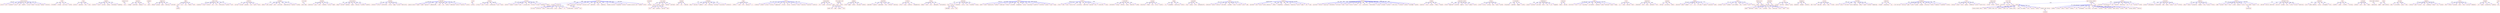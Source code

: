 strict digraph  {
	"divine person"	 [color=red,
		fontname=courier,
		shape=box];
	source	 [color=red,
		fontname=courier,
		shape=box];
	"divine person" -> source	 [color=blue,
		xlabel=0.05];
	did	 [color=red,
		fontname=courier,
		shape=box];
	"divine person" -> did	 [color=blue,
		xlabel=0.05];
	revealed	 [color=red,
		fontname=courier,
		shape=box];
	"divine person" -> revealed	 [color=blue,
		xlabel=0.07];
	since	 [color=red,
		fontname=courier,
		shape=box];
	"divine person" -> since	 [color=blue,
		xlabel=0.03];
	had	 [color=red,
		fontname=courier,
		shape=box];
	"divine person" -> had	 [color=blue,
		xlabel=0.05];
	benefit	 [color=red,
		fontname=courier,
		shape=box];
	"divine person" -> benefit	 [color=blue,
		xlabel=0.07];
	virtue	 [color=red,
		fontname=courier,
		shape=box];
	"divine person" -> virtue	 [color=blue,
		xlabel=0.07];
	human	 [color=red,
		fontname=courier,
		shape=box];
	"divine person" -> human	 [color=blue,
		xlabel=0.05];
	striving	 [color=red,
		fontname=courier,
		shape=box];
	"divine person" -> striving	 [color=blue,
		xlabel=0.06];
	beings	 [color=red,
		fontname=courier,
		shape=box];
	"divine person" -> beings	 [color=blue,
		xlabel=0.07];
	salvation	 [color=red,
		fontname=courier,
		shape=box];
	"divine person" -> salvation	 [color=blue,
		xlabel=0.22];
	"'\x93i'"	 [color=red,
		fontname=courier,
		shape=box];
	formidable	 [color=red,
		fontname=courier,
		shape=box];
	"'\x93i'" -> formidable	 [color=blue,
		xlabel=0.04];
	foresee	 [color=red,
		fontname=courier,
		shape=box];
	"'\x93i'" -> foresee	 [color=blue,
		xlabel=0.05];
	occurrence	 [color=red,
		fontname=courier,
		shape=box];
	"'\x93i'" -> occurrence	 [color=blue,
		xlabel=0.23];
	called	 [color=red,
		fontname=courier,
		shape=box];
	"'\x93i'" -> called	 [color=blue,
		xlabel=0.01];
	lose	 [color=red,
		fontname=courier,
		shape=box];
	moreover	 [color=red,
		fontname=courier,
		shape=box];
	lose -> moreover	 [color=blue,
		xlabel=0.03];
	important	 [color=red,
		fontname=courier,
		shape=box];
	lose -> important	 [color=blue,
		xlabel=0.02];
	fact	 [color=red,
		fontname=courier,
		shape=box];
	lose -> fact	 [color=blue,
		xlabel=0.17];
	must	 [color=red,
		fontname=courier,
		shape=box];
	lose -> must	 [color=blue,
		xlabel=0.03];
	signals	 [color=red,
		fontname=courier,
		shape=box];
	disaster	 [color=red,
		fontname=courier,
		shape=box];
	signals -> disaster	 [color=blue,
		xlabel=0.02];
	would	 [color=red,
		fontname=courier,
		shape=box];
	signals -> would	 [color=blue,
		xlabel=0.13];
	overcast	 [color=red,
		fontname=courier,
		shape=box];
	signals -> overcast	 [color=blue,
		xlabel=0.02];
	gloomy	 [color=red,
		fontname=courier,
		shape=box];
	signals -> gloomy	 [color=blue,
		xlabel=0.01];
	portending	 [color=red,
		fontname=courier,
		shape=box];
	signals -> portending	 [color=blue,
		xlabel=0.02];
	impending	 [color=red,
		fontname=courier,
		shape=box];
	signals -> impending	 [color=blue,
		xlabel=0.02];
	"ignorant man"	 [color=red,
		fontname=courier,
		shape=box];
	sorry	 [color=red,
		fontname=courier,
		shape=box];
	"ignorant man" -> sorry	 [color=blue,
		xlabel=0.25];
	ignorant	 [color=red,
		fontname=courier,
		shape=box];
	lineage	 [color=red,
		fontname=courier,
		shape=box];
	ignorant -> lineage	 [color=blue,
		xlabel=0.03];
	understand	 [color=red,
		fontname=courier,
		shape=box];
	ignorant -> understand	 [color=blue,
		xlabel=0.03];
	blaming	 [color=red,
		fontname=courier,
		shape=box];
	ignorant -> blaming	 [color=blue,
		xlabel=0.04];
	low	 [color=red,
		fontname=courier,
		shape=box];
	ignorant -> low	 [color=blue,
		xlabel=0.03];
	vanamala	 [color=red,
		fontname=courier,
		shape=box];
	wears	 [color=red,
		fontname=courier,
		shape=box];
	vanamala -> wears	 [color=blue,
		xlabel=0.2];
	departure	 [color=red,
		fontname=courier,
		shape=box];
	deluge	 [color=red,
		fontname=courier,
		shape=box];
	departure -> deluge	 [color=blue,
		xlabel=0.26];
	upsurge	 [color=red,
		fontname=courier,
		shape=box];
	departure -> upsurge	 [color=blue,
		xlabel=0.08];
	ocean	 [color=red,
		fontname=courier,
		shape=box];
	departure -> ocean	 [color=blue,
		xlabel=0.08];
	resulting	 [color=red,
		fontname=courier,
		shape=box];
	departure -> resulting	 [color=blue,
		xlabel=0.05];
	cautioned	 [color=red,
		fontname=courier,
		shape=box];
	departure -> cautioned	 [color=blue,
		xlabel=0.07];
	baby	 [color=red,
		fontname=courier,
		shape=box];
	look	 [color=red,
		fontname=courier,
		shape=box];
	baby -> look	 [color=blue,
		xlabel=0.28];
	shy	 [color=red,
		fontname=courier,
		shape=box];
	baby -> shy	 [color=blue,
		xlabel=0.01];
	ask	 [color=red,
		fontname=courier,
		shape=box];
	baby -> ask	 [color=blue,
		xlabel=0.01];
	female	 [color=red,
		fontname=courier,
		shape=box];
	baby -> female	 [color=blue,
		xlabel=0.01];
	male	 [color=red,
		fontname=courier,
		shape=box];
	baby -> male	 [color=blue,
		xlabel=0.18];
	whether	 [color=red,
		fontname=courier,
		shape=box];
	look -> whether	 [color=blue,
		xlabel=0.02];
	"whole race"	 [color=red,
		fontname=courier,
		shape=box];
	exception	 [color=red,
		fontname=courier,
		shape=box];
	"whole race" -> exception	 [color=blue,
		xlabel=0.05];
	trace	 [color=red,
		fontname=courier,
		shape=box];
	"whole race" -> trace	 [color=blue,
		xlabel=0.04];
	without	 [color=red,
		fontname=courier,
		shape=box];
	"whole race" -> without	 [color=blue,
		xlabel=0.03];
	one	 [color=red,
		fontname=courier,
		shape=box];
	"whole race" -> one	 [color=blue,
		xlabel=0.02];
	till	 [color=red,
		fontname=courier,
		shape=box];
	"whole race" -> till	 [color=blue,
		xlabel=0.22];
	ferociously	 [color=red,
		fontname=courier,
		shape=box];
	"whole race" -> ferociously	 [color=blue,
		xlabel=0.04];
	another	 [color=red,
		fontname=courier,
		shape=box];
	"whole race" -> another	 [color=blue,
		xlabel=0.02];
	went	 [color=red,
		fontname=courier,
		shape=box];
	"whole race" -> went	 [color=blue,
		xlabel=0.04];
	comforts	 [color=red,
		fontname=courier,
		shape=box];
	serving	 [color=red,
		fontname=courier,
		shape=box];
	comforts -> serving	 [color=blue,
		xlabel=0.21];
	provide	 [color=red,
		fontname=courier,
		shape=box];
	comforts -> provide	 [color=blue,
		xlabel=0.19];
	possible	 [color=red,
		fontname=courier,
		shape=box];
	comforts -> possible	 [color=blue,
		xlabel=0.15];
	sins	 [color=red,
		fontname=courier,
		shape=box];
	comforts -> sins	 [color=blue,
		xlabel=0.23];
	gifts	 [color=red,
		fontname=courier,
		shape=box];
	comforts -> gifts	 [color=blue,
		xlabel=0.23];
	every	 [color=red,
		fontname=courier,
		shape=box];
	comforts -> every	 [color=blue,
		xlabel=0.17];
	vasudeva	 [color=red,
		fontname=courier,
		shape=box];
	devaki	 [color=red,
		fontname=courier,
		shape=box];
	vasudeva -> devaki	 [color=blue,
		xlabel=0.07];
	"safe custody"	 [color=red,
		fontname=courier,
		shape=box];
	vasudeva -> "safe custody"	 [color=blue,
		xlabel=0.06];
	safe	 [color=red,
		fontname=courier,
		shape=box];
	vasudeva -> safe	 [color=blue,
		xlabel=0.06];
	instructed	 [color=red,
		fontname=courier,
		shape=box];
	vasudeva -> instructed	 [color=blue,
		xlabel=0.05];
	responsibility	 [color=red,
		fontname=courier,
		shape=box];
	vasudeva -> responsibility	 [color=blue,
		xlabel=0.26];
	parents	 [color=red,
		fontname=courier,
		shape=box];
	vasudeva -> parents	 [color=blue,
		xlabel=0.05];
	custody	 [color=red,
		fontname=courier,
		shape=box];
	vasudeva -> custody	 [color=blue,
		xlabel=0.05];
	"iron mace"	 [color=red,
		fontname=courier,
		shape=box];
	"grass stems"	 [color=red,
		fontname=courier,
		shape=box];
	"iron mace" -> "grass stems"	 [color=blue,
		xlabel=0.11];
	hearted	 [color=red,
		fontname=courier,
		shape=box];
	impression	 [color=red,
		fontname=courier,
		shape=box];
	hearted -> impression	 [color=blue,
		xlabel=0.04];
	give	 [color=red,
		fontname=courier,
		shape=box];
	hearted -> give	 [color=blue,
		xlabel=0.02];
	hard	 [color=red,
		fontname=courier,
		shape=box];
	hearted -> hard	 [color=blue,
		xlabel=0.04];
	treatment	 [color=red,
		fontname=courier,
		shape=box];
	hearted -> treatment	 [color=blue,
		xlabel=0.03];
	action	 [color=red,
		fontname=courier,
		shape=box];
	hearted -> action	 [color=blue,
		xlabel=0.21];
	might	 [color=red,
		fontname=courier,
		shape=box];
	hearted -> might	 [color=blue,
		xlabel=0.02];
	intoxication	 [color=red,
		fontname=courier,
		shape=box];
	among	 [color=red,
		fontname=courier,
		shape=box];
	intoxication -> among	 [color=blue,
		xlabel=0.02];
	started	 [color=red,
		fontname=courier,
		shape=box];
	intoxication -> started	 [color=blue,
		xlabel=0.02];
	fighting	 [color=red,
		fontname=courier,
		shape=box];
	intoxication -> fighting	 [color=blue,
		xlabel=0.03];
	reason	 [color=red,
		fontname=courier,
		shape=box];
	intoxication -> reason	 [color=blue,
		xlabel=0.03];
	fiercely	 [color=red,
		fontname=courier,
		shape=box];
	intoxication -> fiercely	 [color=blue,
		xlabel=0.18];
	unstable	 [color=red,
		fontname=courier,
		shape=box];
	intoxication -> unstable	 [color=blue,
		xlabel=0.03];
	mentally	 [color=red,
		fontname=courier,
		shape=box];
	intoxication -> mentally	 [color=blue,
		xlabel=0.03];
	dvaraka	 [color=red,
		fontname=courier,
		shape=box];
	distance	 [color=red,
		fontname=courier,
		shape=box];
	dvaraka -> distance	 [color=blue,
		xlabel=0.05];
	little	 [color=red,
		fontname=courier,
		shape=box];
	dvaraka -> little	 [color=blue,
		xlabel=0.03];
	intellectual	 [color=red,
		fontname=courier,
		shape=box];
	dvaraka -> intellectual	 [color=blue,
		xlabel=0.07];
	shrine	 [color=red,
		fontname=courier,
		shape=box];
	dvaraka -> shrine	 [color=blue,
		xlabel=0.05];
	sages	 [color=red,
		fontname=courier,
		shape=box];
	dvaraka -> sages	 [color=blue,
		xlabel=0.06];
	sacred	 [color=red,
		fontname=courier,
		shape=box];
	dvaraka -> sacred	 [color=blue,
		xlabel=0.25];
	destruction	 [color=red,
		fontname=courier,
		shape=box];
	dvaraka -> destruction	 [color=blue,
		xlabel=0.05];
	"'woman\x92s'"	 [color=red,
		fontname=courier,
		shape=box];
	"genuine concern"	 [color=red,
		fontname=courier,
		shape=box];
	"'woman\x92s'" -> "genuine concern"	 [color=blue,
		xlabel=0.13];
	great	 [color=red,
		fontname=courier,
		shape=box];
	"'woman\x92s'" -> great	 [color=blue,
		xlabel=0.03];
	samba	 [color=red,
		fontname=courier,
		shape=box];
	"'woman\x92s'" -> samba	 [color=blue,
		xlabel=0.05];
	genuine	 [color=red,
		fontname=courier,
		shape=box];
	"'woman\x92s'" -> genuine	 [color=blue,
		xlabel=0.05];
	"'jambavati\x92s'"	 [color=red,
		fontname=courier,
		shape=box];
	"'woman\x92s'" -> "'jambavati\x92s'"	 [color=blue,
		xlabel=0.05];
	took	 [color=red,
		fontname=courier,
		shape=box];
	"'woman\x92s'" -> took	 [color=blue,
		xlabel=0.05];
	son	 [color=red,
		fontname=courier,
		shape=box];
	"'woman\x92s'" -> son	 [color=blue,
		xlabel=0.03];
	matter	 [color=red,
		fontname=courier,
		shape=box];
	"'woman\x92s'" -> matter	 [color=blue,
		xlabel=0.05];
	addressed	 [color=red,
		fontname=courier,
		shape=box];
	"'woman\x92s'" -> addressed	 [color=blue,
		xlabel=0.23];
	attire	 [color=red,
		fontname=courier,
		shape=box];
	"'woman\x92s'" -> attire	 [color=blue,
		xlabel=0.05];
	humility	 [color=red,
		fontname=courier,
		shape=box];
	"'woman\x92s'" -> humility	 [color=blue,
		xlabel=0.04];
	concern	 [color=red,
		fontname=courier,
		shape=box];
	"'woman\x92s'" -> concern	 [color=blue,
		xlabel=0.05];
	curse	 [color=red,
		fontname=courier,
		shape=box];
	nullify	 [color=red,
		fontname=courier,
		shape=box];
	curse -> nullify	 [color=blue,
		xlabel=0.24];
	hunters	 [color=red,
		fontname=courier,
		shape=box];
	virtuous	 [color=red,
		fontname=courier,
		shape=box];
	hunters -> virtuous	 [color=blue,
		xlabel=0.04];
	acts	 [color=red,
		fontname=courier,
		shape=box];
	hunters -> acts	 [color=blue,
		xlabel=0.21];
	future	 [color=red,
		fontname=courier,
		shape=box];
	hunters -> future	 [color=blue,
		xlabel=0.04];
	professional	 [color=red,
		fontname=courier,
		shape=box];
	hunters -> professional	 [color=blue,
		xlabel=0.06];
	save	 [color=red,
		fontname=courier,
		shape=box];
	hunters -> save	 [color=blue,
		xlabel=0.04];
	pious	 [color=red,
		fontname=courier,
		shape=box];
	hunters -> pious	 [color=blue,
		xlabel=0.05];
	princes	 [color=red,
		fontname=courier,
		shape=box];
	satisfy	 [color=red,
		fontname=courier,
		shape=box];
	princes -> satisfy	 [color=blue,
		xlabel=0.23];
	request	 [color=red,
		fontname=courier,
		shape=box];
	princes -> request	 [color=blue,
		xlabel=0.04];
	acumen	 [color=red,
		fontname=courier,
		shape=box];
	princes -> acumen	 [color=blue,
		xlabel=0.04];
	test	 [color=red,
		fontname=courier,
		shape=box];
	princes -> test	 [color=blue,
		xlabel=0.03];
	"'curiosity'\x94'"	 [color=red,
		fontname=courier,
		shape=box];
	princes -> "'curiosity'\x94'"	 [color=blue,
		xlabel=0.05];
	furious	 [color=red,
		fontname=courier,
		shape=box];
	princes -> furious	 [color=blue,
		xlabel=0.05];
	trying	 [color=red,
		fontname=courier,
		shape=box];
	princes -> trying	 [color=blue,
		xlabel=0.03];
	impudence	 [color=red,
		fontname=courier,
		shape=box];
	princes -> impudence	 [color=blue,
		xlabel=0.04];
	behalf	 [color=red,
		fontname=courier,
		shape=box];
	princes -> behalf	 [color=blue,
		xlabel=0.04];
	krishna	 [color=red,
		fontname=courier,
		shape=box];
	unified	 [color=red,
		fontname=courier,
		shape=box];
	krishna -> unified	 [color=blue,
		xlabel=0.08];
	insolent	 [color=red,
		fontname=courier,
		shape=box];
	krishna -> insolent	 [color=blue,
		xlabel=0.01];
	sigh	 [color=red,
		fontname=courier,
		shape=box];
	krishna -> sigh	 [color=blue,
		xlabel=0.26];
	universal	 [color=red,
		fontname=courier,
		shape=box];
	krishna -> universal	 [color=blue,
		xlabel=0.06];
	satisfied	 [color=red,
		fontname=courier,
		shape=box];
	krishna -> satisfied	 [color=blue,
		xlabel=0.07];
	"universal soul"	 [color=red,
		fontname=courier,
		shape=box];
	krishna -> "universal soul"	 [color=blue,
		xlabel=0.01];
	meditation	 [color=red,
		fontname=courier,
		shape=box];
	krishna -> meditation	 [color=blue,
		xlabel=0.02];
	brink	 [color=red,
		fontname=courier,
		shape=box];
	krishna -> brink	 [color=blue,
		xlabel=0.06];
	completion	 [color=red,
		fontname=courier,
		shape=box];
	krishna -> completion	 [color=blue,
		xlabel=0.07];
	"supreme universal"	 [color=red,
		fontname=courier,
		shape=box];
	krishna -> "supreme universal"	 [color=blue,
		xlabel=0.01];
	targetted	 [color=red,
		fontname=courier,
		shape=box];
	krishna -> targetted	 [color=blue,
		xlabel=0.07];
	mission	 [color=red,
		fontname=courier,
		shape=box];
	krishna -> mission	 [color=blue,
		xlabel=0.07];
	"supreme universal soul"	 [color=red,
		fontname=courier,
		shape=box];
	krishna -> "supreme universal soul"	 [color=blue,
		xlabel=0.08];
	seated	 [color=red,
		fontname=courier,
		shape=box];
	krishna -> seated	 [color=blue,
		xlabel=0.06];
	relief	 [color=red,
		fontname=courier,
		shape=box];
	krishna -> relief	 [color=blue,
		xlabel=0.06];
	thriving	 [color=red,
		fontname=courier,
		shape=box];
	insolent -> thriving	 [color=blue,
		xlabel=0.21];
	protective	 [color=red,
		fontname=courier,
		shape=box];
	insolent -> protective	 [color=blue,
		xlabel=0.19];
	power	 [color=red,
		fontname=courier,
		shape=box];
	insolent -> power	 [color=blue,
		xlabel=0.14];
	indestructible	 [color=red,
		fontname=courier,
		shape=box];
	insolent -> indestructible	 [color=blue,
		xlabel=0.17];
	grace	 [color=red,
		fontname=courier,
		shape=box];
	insolent -> grace	 [color=blue,
		xlabel=0.24];
	chapter	 [color=red,
		fontname=courier,
		shape=box];
	insolent -> chapter	 [color=blue,
		xlabel=0.21];
	52	 [color=red,
		fontname=courier,
		shape=box];
	insolent -> 52	 [color=blue,
		xlabel=0.14];
	accomplished	 [color=red,
		fontname=courier,
		shape=box];
	insolent -> accomplished	 [color=blue,
		xlabel=0.22];
	supreme	 [color=red,
		fontname=courier,
		shape=box];
	sigh -> supreme	 [color=blue,
		xlabel=0.17];
	soul	 [color=red,
		fontname=courier,
		shape=box];
	sigh -> soul	 [color=blue,
		xlabel=0.26];
	protected	 [color=red,
		fontname=courier,
		shape=box];
	raising	 [color=red,
		fontname=courier,
		shape=box];
	protected -> raising	 [color=blue,
		xlabel=0.17];
	"iron piece"	 [color=red,
		fontname=courier,
		shape=box];
	fish	 [color=red,
		fontname=courier,
		shape=box];
	"iron piece" -> fish	 [color=blue,
		xlabel=0.03];
	finally	 [color=red,
		fontname=courier,
		shape=box];
	"iron piece" -> finally	 [color=blue,
		xlabel=0.02];
	hands	 [color=red,
		fontname=courier,
		shape=box];
	"iron piece" -> hands	 [color=blue,
		xlabel=0.03];
	reached	 [color=red,
		fontname=courier,
		shape=box];
	"iron piece" -> reached	 [color=blue,
		xlabel=0.03];
	swallowed	 [color=red,
		fontname=courier,
		shape=box];
	"iron piece" -> swallowed	 [color=blue,
		xlabel=0.16];
	life	 [color=red,
		fontname=courier,
		shape=box];
	finally -> life	 [color=blue,
		xlabel=0.06];
	lead	 [color=red,
		fontname=courier,
		shape=box];
	finally -> lead	 [color=blue,
		xlabel=0.03];
	guidance	 [color=red,
		fontname=courier,
		shape=box];
	finally -> guidance	 [color=blue,
		xlabel=0.15];
	parting	 [color=red,
		fontname=courier,
		shape=box];
	finally -> parting	 [color=blue,
		xlabel=0.03];
	gave	 [color=red,
		fontname=courier,
		shape=box];
	finally -> gave	 [color=blue,
		xlabel=0.02];
	reduced	 [color=red,
		fontname=courier,
		shape=box];
	small	 [color=red,
		fontname=courier,
		shape=box];
	reduced -> small	 [color=blue,
		xlabel=0.03];
	bit	 [color=red,
		fontname=courier,
		shape=box];
	reduced -> bit	 [color=blue,
		xlabel=0.03];
	remained	 [color=red,
		fontname=courier,
		shape=box];
	reduced -> remained	 [color=blue,
		xlabel=0.18];
	indulged	 [color=red,
		fontname=courier,
		shape=box];
	heavy	 [color=red,
		fontname=courier,
		shape=box];
	indulged -> heavy	 [color=blue,
		xlabel=0.02];
	sobriety	 [color=red,
		fontname=courier,
		shape=box];
	indulged -> sobriety	 [color=blue,
		xlabel=0.03];
	suddenly	 [color=red,
		fontname=courier,
		shape=box];
	indulged -> suddenly	 [color=blue,
		xlabel=0.03];
	were	 [color=red,
		fontname=courier,
		shape=box];
	indulged -> were	 [color=blue,
		xlabel=0.03];
	following	 [color=red,
		fontname=courier,
		shape=box];
	indulged -> following	 [color=blue,
		xlabel=0.16];
	drinking	 [color=red,
		fontname=courier,
		shape=box];
	indulged -> drinking	 [color=blue,
		xlabel=0.03];
	injunctions	 [color=red,
		fontname=courier,
		shape=box];
	indulged -> injunctions	 [color=blue,
		xlabel=0.03];
	ceremonial	 [color=red,
		fontname=courier,
		shape=box];
	indulged -> ceremonial	 [color=blue,
		xlabel=0.03];
	lady	 [color=red,
		fontname=courier,
		shape=box];
	"'\x93this'"	 [color=red,
		fontname=courier,
		shape=box];
	lady -> "'\x93this'"	 [color=blue,
		xlabel=0.17];
	term	 [color=red,
		fontname=courier,
		shape=box];
	lady -> term	 [color=blue,
		xlabel=0.04];
	full	 [color=red,
		fontname=courier,
		shape=box];
	lady -> full	 [color=blue,
		xlabel=0.02];
	nearing	 [color=red,
		fontname=courier,
		shape=box];
	lady -> nearing	 [color=blue,
		xlabel=0.05];
	us	 [color=red,
		fontname=courier,
		shape=box];
	lady -> us	 [color=blue,
		xlabel=0.03];
	plan	 [color=red,
		fontname=courier,
		shape=box];
	creating	 [color=red,
		fontname=courier,
		shape=box];
	plan -> creating	 [color=blue,
		xlabel=0.11];
	created	 [color=red,
		fontname=courier,
		shape=box];
	plan -> created	 [color=blue,
		xlabel=0.15];
	curtain	 [color=red,
		fontname=courier,
		shape=box];
	plan -> curtain	 [color=blue,
		xlabel=0.13];
	illusory	 [color=red,
		fontname=courier,
		shape=box];
	plan -> illusory	 [color=blue,
		xlabel=0.18];
	appearance	 [color=red,
		fontname=courier,
		shape=box];
	plan -> appearance	 [color=blue,
		xlabel=0.15];
	illusion	 [color=red,
		fontname=courier,
		shape=box];
	plan -> illusion	 [color=blue,
		xlabel=0.13];
	excuse	 [color=red,
		fontname=courier,
		shape=box];
	plan -> excuse	 [color=blue,
		xlabel=0.13];
	situation	 [color=red,
		fontname=courier,
		shape=box];
	plan -> situation	 [color=blue,
		xlabel=0.19];
	drawn	 [color=red,
		fontname=courier,
		shape=box];
	plan -> drawn	 [color=blue,
		xlabel=0.14];
	execution	 [color=red,
		fontname=courier,
		shape=box];
	plan -> execution	 [color=blue,
		xlabel=0.13];
	dissolve	 [color=red,
		fontname=courier,
		shape=box];
	plan -> dissolve	 [color=blue,
		xlabel=0.59];
	conducive	 [color=red,
		fontname=courier,
		shape=box];
	plan -> conducive	 [color=blue,
		xlabel=0.11];
	indraprastha	 [color=red,
		fontname=courier,
		shape=box];
	old	 [color=red,
		fontname=courier,
		shape=box];
	indraprastha -> old	 [color=blue,
		xlabel=0.04];
	moved	 [color=red,
		fontname=courier,
		shape=box];
	indraprastha -> moved	 [color=blue,
		xlabel=0.05];
	surviving	 [color=red,
		fontname=courier,
		shape=box];
	indraprastha -> surviving	 [color=blue,
		xlabel=0.05];
	women	 [color=red,
		fontname=courier,
		shape=box];
	indraprastha -> women	 [color=blue,
		xlabel=0.22];
	"fine powder sunk"	 [color=red,
		fontname=courier,
		shape=box];
	harm	 [color=red,
		fontname=courier,
		shape=box];
	"fine powder sunk" -> harm	 [color=blue,
		xlabel=0.29];
	could	 [color=red,
		fontname=courier,
		shape=box];
	"fine powder sunk" -> could	 [color=blue,
		xlabel=0.26];
	"powder sunk"	 [color=red,
		fontname=courier,
		shape=box];
	harm -> "powder sunk"	 [color=blue,
		xlabel=0.24];
	deep	 [color=red,
		fontname=courier,
		shape=box];
	harm -> deep	 [color=blue,
		xlabel=0.25];
	powder	 [color=red,
		fontname=courier,
		shape=box];
	harm -> powder	 [color=blue,
		xlabel=0.22];
	fine	 [color=red,
		fontname=courier,
		shape=box];
	harm -> fine	 [color=blue,
		xlabel=0.22];
	madness	 [color=red,
		fontname=courier,
		shape=box];
	tried	 [color=red,
		fontname=courier,
		shape=box];
	madness -> tried	 [color=blue,
		xlabel=0.15];
	began	 [color=red,
		fontname=courier,
		shape=box];
	madness -> began	 [color=blue,
		xlabel=0.02];
	attack	 [color=red,
		fontname=courier,
		shape=box];
	madness -> attack	 [color=blue,
		xlabel=0.02];
	dissuade	 [color=red,
		fontname=courier,
		shape=box];
	madness -> dissuade	 [color=blue,
		xlabel=0.02];
	enemies	 [color=red,
		fontname=courier,
		shape=box];
	madness -> enemies	 [color=blue,
		xlabel=0.02];
	heartfelt	 [color=red,
		fontname=courier,
		shape=box];
	separated	 [color=red,
		fontname=courier,
		shape=box];
	heartfelt -> separated	 [color=blue,
		xlabel=0.2];
	respects	 [color=red,
		fontname=courier,
		shape=box];
	heartfelt -> respects	 [color=blue,
		xlabel=0.25];
	approached	 [color=red,
		fontname=courier,
		shape=box];
	heartfelt -> approached	 [color=blue,
		xlabel=0.26];
	time	 [color=red,
		fontname=courier,
		shape=box];
	heartfelt -> time	 [color=blue,
		xlabel=0.13];
	offered	 [color=red,
		fontname=courier,
		shape=box];
	heartfelt -> offered	 [color=blue,
		xlabel=0.17];
	realising	 [color=red,
		fontname=courier,
		shape=box];
	heartfelt -> realising	 [color=blue,
		xlabel=0.36];
	vrishnis	 [color=red,
		fontname=courier,
		shape=box];
	inform	 [color=red,
		fontname=courier,
		shape=box];
	vrishnis -> inform	 [color=blue,
		xlabel=0.25];
	lying	 [color=red,
		fontname=courier,
		shape=box];
	vrishnis -> lying	 [color=blue,
		xlabel=0.18];
	condition	 [color=red,
		fontname=courier,
		shape=box];
	vrishnis -> condition	 [color=blue,
		xlabel=0.25];
	disappearance	 [color=red,
		fontname=courier,
		shape=box];
	vrishnis -> disappearance	 [color=blue,
		xlabel=0.3];
	flung	 [color=red,
		fontname=courier,
		shape=box];
	danger	 [color=red,
		fontname=courier,
		shape=box];
	flung -> danger	 [color=blue,
		xlabel=0.18];
	water	 [color=red,
		fontname=courier,
		shape=box];
	flung -> water	 [color=blue,
		xlabel=0.03];
	also	 [color=red,
		fontname=courier,
		shape=box];
	flung -> also	 [color=blue,
		xlabel=0.03];
	negligible	 [color=red,
		fontname=courier,
		shape=box];
	flung -> negligible	 [color=blue,
		xlabel=0.03];
	anticipating	 [color=red,
		fontname=courier,
		shape=box];
	flung -> anticipating	 [color=blue,
		xlabel=0.04];
	balarama	 [color=red,
		fontname=courier,
		shape=box];
	last	 [color=red,
		fontname=courier,
		shape=box];
	balarama -> last	 [color=blue,
		xlabel=0.03];
	rohini	 [color=red,
		fontname=courier,
		shape=box];
	balarama -> rohini	 [color=blue,
		xlabel=0.2];
	tremendous	 [color=red,
		fontname=courier,
		shape=box];
	balarama -> tremendous	 [color=blue,
		xlabel=0.01];
	sorrow	 [color=red,
		fontname=courier,
		shape=box];
	balarama -> sorrow	 [color=blue,
		xlabel=0.04];
	soon	 [color=red,
		fontname=courier,
		shape=box];
	balarama -> soon	 [color=blue,
		xlabel=0.04];
	breathed	 [color=red,
		fontname=courier,
		shape=box];
	balarama -> breathed	 [color=blue,
		xlabel=0.06];
	losing	 [color=red,
		fontname=courier,
		shape=box];
	balarama -> losing	 [color=blue,
		xlabel=0.04];
	submerged	 [color=red,
		fontname=courier,
		shape=box];
	rohini -> submerged	 [color=blue,
		xlabel=0.01];
	world	 [color=red,
		fontname=courier,
		shape=box];
	rohini -> world	 [color=blue,
		xlabel=0.01];
	left	 [color=red,
		fontname=courier,
		shape=box];
	rohini -> left	 [color=blue,
		xlabel=0.01];
	feats	 [color=red,
		fontname=courier,
		shape=box];
	poets	 [color=red,
		fontname=courier,
		shape=box];
	feats -> poets	 [color=blue,
		xlabel=0.03];
	stood	 [color=red,
		fontname=courier,
		shape=box];
	feats -> stood	 [color=blue,
		xlabel=0.17];
	majestically	 [color=red,
		fontname=courier,
		shape=box];
	feats -> majestically	 [color=blue,
		xlabel=0.03];
	palace	 [color=red,
		fontname=courier,
		shape=box];
	feats -> palace	 [color=blue,
		xlabel=0.03];
	renderings	 [color=red,
		fontname=courier,
		shape=box];
	feats -> renderings	 [color=blue,
		xlabel=0.03];
	floods	 [color=red,
		fontname=courier,
		shape=box];
	feats -> floods	 [color=blue,
		xlabel=0.03];
	unscathed	 [color=red,
		fontname=courier,
		shape=box];
	feats -> unscathed	 [color=blue,
		xlabel=0.04];
	disappeared	 [color=red,
		fontname=courier,
		shape=box];
	feats -> disappeared	 [color=blue,
		xlabel=0.04];
	verses	 [color=red,
		fontname=courier,
		shape=box];
	feats -> verses	 [color=blue,
		xlabel=0.03];
	everything	 [color=red,
		fontname=courier,
		shape=box];
	feats -> everything	 [color=blue,
		xlabel=0.03];
	wonderful	 [color=red,
		fontname=courier,
		shape=box];
	feats -> wonderful	 [color=blue,
		xlabel=0.03];
	childlike	 [color=red,
		fontname=courier,
		shape=box];
	feats -> childlike	 [color=blue,
		xlabel=0.04];
	pranks	 [color=red,
		fontname=courier,
		shape=box];
	feats -> pranks	 [color=blue,
		xlabel=0.03];
	sung	 [color=red,
		fontname=courier,
		shape=box];
	feats -> sung	 [color=blue,
		xlabel=0.03];
	songs	 [color=red,
		fontname=courier,
		shape=box];
	feats -> songs	 [color=blue,
		xlabel=0.03];
	hunter	 [color=red,
		fontname=courier,
		shape=box];
	closer	 [color=red,
		fontname=courier,
		shape=box];
	hunter -> closer	 [color=blue,
		xlabel=0.06];
	feet	 [color=red,
		fontname=courier,
		shape=box];
	hunter -> feet	 [color=blue,
		xlabel=0.07];
	knew	 [color=red,
		fontname=courier,
		shape=box];
	hunter -> knew	 [color=blue,
		xlabel=0.07];
	"divine form"	 [color=red,
		fontname=courier,
		shape=box];
	hunter -> "divine form"	 [color=blue,
		xlabel=0.09];
	incarnation	 [color=red,
		fontname=courier,
		shape=box];
	hunter -> incarnation	 [color=blue,
		xlabel=0.09];
	identified	 [color=red,
		fontname=courier,
		shape=box];
	hunter -> identified	 [color=blue,
		xlabel=0.07];
	pierced	 [color=red,
		fontname=courier,
		shape=box];
	hunter -> pierced	 [color=blue,
		xlabel=0.27];
	four	 [color=red,
		fontname=courier,
		shape=box];
	hunter -> four	 [color=blue,
		xlabel=0.05];
	"'hunter\x92s'"	 [color=red,
		fontname=courier,
		shape=box];
	hunter -> "'hunter\x92s'"	 [color=blue,
		xlabel=0.11];
	cause	 [color=red,
		fontname=courier,
		shape=box];
	hunter -> cause	 [color=blue,
		xlabel=0.06];
	"'vishnu\x92s'"	 [color=red,
		fontname=courier,
		shape=box];
	sentimental	 [color=red,
		fontname=courier,
		shape=box];
	"'vishnu\x92s'" -> sentimental	 [color=blue,
		xlabel=0.24];
	things	 [color=red,
		fontname=courier,
		shape=box];
	"'vishnu\x92s'" -> things	 [color=blue,
		xlabel=0.02];
	affinity	 [color=red,
		fontname=courier,
		shape=box];
	"'vishnu\x92s'" -> affinity	 [color=blue,
		xlabel=0.05];
	place	 [color=red,
		fontname=courier,
		shape=box];
	"'vishnu\x92s'" -> place	 [color=blue,
		xlabel=0.04];
	emotional	 [color=red,
		fontname=courier,
		shape=box];
	"'vishnu\x92s'" -> emotional	 [color=blue,
		xlabel=0.05];
	scheme	 [color=red,
		fontname=courier,
		shape=box];
	"'vishnu\x92s'" -> scheme	 [color=blue,
		xlabel=0.05];
	consign	 [color=red,
		fontname=courier,
		shape=box];
	discipline	 [color=red,
		fontname=courier,
		shape=box];
	consign -> discipline	 [color=blue,
		xlabel=0.04];
	flames	 [color=red,
		fontname=courier,
		shape=box];
	consign -> flames	 [color=blue,
		xlabel=0.04];
	fire	 [color=red,
		fontname=courier,
		shape=box];
	consign -> fire	 [color=blue,
		xlabel=0.03];
	"strict"	 [color=red,
		fontname=courier,
		shape=box];
	consign -> "strict"	 [color=blue,
		xlabel=0.04];
	ascetic	 [color=red,
		fontname=courier,
		shape=box];
	consign -> ascetic	 [color=blue,
		xlabel=0.2];
	shape	 [color=red,
		fontname=courier,
		shape=box];
	try	 [color=red,
		fontname=courier,
		shape=box];
	shape -> try	 [color=blue,
		xlabel=0.04];
	acceptable	 [color=red,
		fontname=courier,
		shape=box];
	shape -> acceptable	 [color=blue,
		xlabel=0.16];
	meritorious	 [color=red,
		fontname=courier,
		shape=box];
	shape -> meritorious	 [color=blue,
		xlabel=0.03];
	advice	 [color=red,
		fontname=courier,
		shape=box];
	shape -> advice	 [color=blue,
		xlabel=0.02];
	presented	 [color=red,
		fontname=courier,
		shape=box];
	king	 [color=red,
		fontname=courier,
		shape=box];
	presented -> king	 [color=blue,
		xlabel=0.01];
	coming	 [color=red,
		fontname=courier,
		shape=box];
	presented -> coming	 [color=blue,
		xlabel=0.13];
	truth	 [color=red,
		fontname=courier,
		shape=box];
	presented -> truth	 [color=blue,
		xlabel=0.02];
	apologetically	 [color=red,
		fontname=courier,
		shape=box];
	presented -> apologetically	 [color=blue,
		xlabel=0.02];
	jara	 [color=red,
		fontname=courier,
		shape=box];
	obeisance	 [color=red,
		fontname=courier,
		shape=box];
	jara -> obeisance	 [color=blue,
		xlabel=0.03];
	search	 [color=red,
		fontname=courier,
		shape=box];
	jara -> search	 [color=blue,
		xlabel=0.19];
	balloon	 [color=red,
		fontname=courier,
		shape=box];
	jara -> balloon	 [color=blue,
		xlabel=0.04];
	charioteer	 [color=red,
		fontname=courier,
		shape=box];
	jara -> charioteer	 [color=blue,
		xlabel=0.04];
	ascended	 [color=red,
		fontname=courier,
		shape=box];
	jara -> ascended	 [color=blue,
		xlabel=0.03];
	treat	 [color=red,
		fontname=courier,
		shape=box];
	jara -> treat	 [color=blue,
		xlabel=0.04];
	trusted	 [color=red,
		fontname=courier,
		shape=box];
	jara -> trusted	 [color=blue,
		xlabel=0.04];
	round	 [color=red,
		fontname=courier,
		shape=box];
	jara -> round	 [color=blue,
		xlabel=0.03];
	came	 [color=red,
		fontname=courier,
		shape=box];
	jara -> came	 [color=blue,
		xlabel=0.01];
	yadavas	 [color=red,
		fontname=courier,
		shape=box];
	panicked	 [color=red,
		fontname=courier,
		shape=box];
	yadavas -> panicked	 [color=blue,
		xlabel=0.06];
	said	 [color=red,
		fontname=courier,
		shape=box];
	yadavas -> said	 [color=blue,
		xlabel=0.01];
	burst	 [color=red,
		fontname=courier,
		shape=box];
	yadavas -> burst	 [color=blue,
		xlabel=0.03];
	"entire community"	 [color=red,
		fontname=courier,
		shape=box];
	yadavas -> "entire community"	 [color=blue,
		xlabel=0.04];
	"'\x93she'"	 [color=red,
		fontname=courier,
		shape=box];
	yadavas -> "'\x93she'"	 [color=blue,
		xlabel=0.04];
	thoughtless	 [color=red,
		fontname=courier,
		shape=box];
	yadavas -> thoughtless	 [color=blue,
		xlabel=0.03];
	consequence	 [color=red,
		fontname=courier,
		shape=box];
	yadavas -> consequence	 [color=blue,
		xlabel=0.04];
	disastrous	 [color=red,
		fontname=courier,
		shape=box];
	yadavas -> disastrous	 [color=blue,
		xlabel=0.02];
	birth	 [color=red,
		fontname=courier,
		shape=box];
	yadavas -> birth	 [color=blue,
		xlabel=0.03];
	anger	 [color=red,
		fontname=courier,
		shape=box];
	yadavas -> anger	 [color=blue,
		xlabel=0.03];
	led	 [color=red,
		fontname=courier,
		shape=box];
	yadavas -> led	 [color=blue,
		xlabel=0.2];
	wipe	 [color=red,
		fontname=courier,
		shape=box];
	yadavas -> wipe	 [color=blue,
		xlabel=0.03];
	daruka	 [color=red,
		fontname=courier,
		shape=box];
	spiritual	 [color=red,
		fontname=courier,
		shape=box];
	daruka -> spiritual	 [color=blue,
		xlabel=0.02];
	chariot	 [color=red,
		fontname=courier,
		shape=box];
	daruka -> chariot	 [color=blue,
		xlabel=0.05];
	acquiring	 [color=red,
		fontname=courier,
		shape=box];
	daruka -> acquiring	 [color=blue,
		xlabel=0.04];
	attachments	 [color=red,
		fontname=courier,
		shape=box];
	daruka -> attachments	 [color=blue,
		xlabel=0.05];
	brilliant	 [color=red,
		fontname=courier,
		shape=box];
	daruka -> brilliant	 [color=blue,
		xlabel=0.04];
	help	 [color=red,
		fontname=courier,
		shape=box];
	daruka -> help	 [color=blue,
		xlabel=0.03];
	mind	 [color=red,
		fontname=courier,
		shape=box];
	daruka -> mind	 [color=blue,
		xlabel=0.04];
	direct	 [color=red,
		fontname=courier,
		shape=box];
	daruka -> direct	 [color=blue,
		xlabel=0.23];
	amidst	 [color=red,
		fontname=courier,
		shape=box];
	daruka -> amidst	 [color=blue,
		xlabel=0.05];
	two	 [color=red,
		fontname=courier,
		shape=box];
	daruka -> two	 [color=blue,
		xlabel=0.02];
	conversation	 [color=red,
		fontname=courier,
		shape=box];
	daruka -> conversation	 [color=blue,
		xlabel=0.05];
	astonishment	 [color=red,
		fontname=courier,
		shape=box];
	daruka -> astonishment	 [color=blue,
		xlabel=0.04];
	rising	 [color=red,
		fontname=courier,
		shape=box];
	daruka -> rising	 [color=blue,
		xlabel=0.06];
	ultimate	 [color=red,
		fontname=courier,
		shape=box];
	daruka -> ultimate	 [color=blue,
		xlabel=0.05];
	worldly	 [color=red,
		fontname=courier,
		shape=box];
	daruka -> worldly	 [color=blue,
		xlabel=0.04];
	"'\x93virtuous'"	 [color=red,
		fontname=courier,
		shape=box];
	daruka -> "'\x93virtuous'"	 [color=blue,
		xlabel=0.05];
	noticed	 [color=red,
		fontname=courier,
		shape=box];
	daruka -> noticed	 [color=blue,
		xlabel=0.06];
	cleanse	 [color=red,
		fontname=courier,
		shape=box];
	daruka -> cleanse	 [color=blue,
		xlabel=0.05];
	knowledge	 [color=red,
		fontname=courier,
		shape=box];
	daruka -> knowledge	 [color=blue,
		xlabel=0.07];
	upwards	 [color=red,
		fontname=courier,
		shape=box];
	daruka -> upwards	 [color=blue,
		xlabel=0.06];
	brahma	 [color=red,
		fontname=courier,
		shape=box];
	cognition	 [color=red,
		fontname=courier,
		shape=box];
	brahma -> cognition	 [color=blue,
		xlabel=0.05];
	shiva	 [color=red,
		fontname=courier,
		shape=box];
	brahma -> shiva	 [color=blue,
		xlabel=0.05];
	praised	 [color=red,
		fontname=courier,
		shape=box];
	brahma -> praised	 [color=blue,
		xlabel=0.23];
	"'\x93you'"	 [color=red,
		fontname=courier,
		shape=box];
	brahma -> "'\x93you'"	 [color=blue,
		xlabel=0.04];
	beyond	 [color=red,
		fontname=courier,
		shape=box];
	brahma -> beyond	 [color=blue,
		xlabel=0.02];
	"vaikuntha krishna"	 [color=red,
		fontname=courier,
		shape=box];
	throne	 [color=red,
		fontname=courier,
		shape=box];
	"vaikuntha krishna" -> throne	 [color=blue,
		xlabel=0.05];
	departed	 [color=red,
		fontname=courier,
		shape=box];
	"vaikuntha krishna" -> departed	 [color=blue,
		xlabel=0.06];
	installed	 [color=red,
		fontname=courier,
		shape=box];
	"vaikuntha krishna" -> installed	 [color=blue,
		xlabel=0.3];
	departs	 [color=red,
		fontname=courier,
		shape=box];
	"vaikuntha krishna" -> departs	 [color=blue,
		xlabel=0.08];
	vajra	 [color=red,
		fontname=courier,
		shape=box];
	"vaikuntha krishna" -> vajra	 [color=blue,
		xlabel=0.08];
	yadava	 [color=red,
		fontname=courier,
		shape=box];
	"vaikuntha krishna" -> yadava	 [color=blue,
		xlabel=0.02];
	mortal	 [color=red,
		fontname=courier,
		shape=box];
	"vaikuntha krishna" -> mortal	 [color=blue,
		xlabel=0.06];
	frenzy	 [color=red,
		fontname=courier,
		shape=box];
	swords	 [color=red,
		fontname=courier,
		shape=box];
	frenzy -> swords	 [color=blue,
		xlabel=0.23];
	arrows	 [color=red,
		fontname=courier,
		shape=box];
	frenzy -> arrows	 [color=blue,
		xlabel=0.22];
	killing	 [color=red,
		fontname=courier,
		shape=box];
	frenzy -> killing	 [color=blue,
		xlabel=0.16];
	bows	 [color=red,
		fontname=courier,
		shape=box];
	frenzy -> bows	 [color=blue,
		xlabel=0.23];
	maces	 [color=red,
		fontname=courier,
		shape=box];
	frenzy -> maces	 [color=blue,
		xlabel=0.23];
	picked	 [color=red,
		fontname=courier,
		shape=box];
	frenzy -> picked	 [color=blue,
		xlabel=0.29];
	"'krishna\x92s'"	 [color=red,
		fontname=courier,
		shape=box];
	forgiveness	 [color=red,
		fontname=courier,
		shape=box];
	"'krishna\x92s'" -> forgiveness	 [color=blue,
		xlabel=0.27];
	regretted	 [color=red,
		fontname=courier,
		shape=box];
	"'krishna\x92s'" -> regretted	 [color=blue,
		xlabel=0.29];
	begged	 [color=red,
		fontname=courier,
		shape=box];
	"'krishna\x92s'" -> begged	 [color=blue,
		xlabel=0.4];
	cruelty	 [color=red,
		fontname=courier,
		shape=box];
	"'krishna\x92s'" -> cruelty	 [color=blue,
		xlabel=0.3];
	"'\x93whatever'"	 [color=red,
		fontname=courier,
		shape=box];
	saying	 [color=red,
		fontname=courier,
		shape=box];
	"'\x93whatever'" -> saying	 [color=blue,
		xlabel=0.05];
	consoled	 [color=red,
		fontname=courier,
		shape=box];
	"'\x93whatever'" -> consoled	 [color=blue,
		xlabel=0.06];
	contrived	 [color=red,
		fontname=courier,
		shape=box];
	"'\x93whatever'" -> contrived	 [color=blue,
		xlabel=0.23];
	fault	 [color=red,
		fontname=courier,
		shape=box];
	"'\x93whatever'" -> fault	 [color=blue,
		xlabel=0.06];
	due	 [color=red,
		fontname=courier,
		shape=box];
	"'\x93whatever'" -> due	 [color=blue,
		xlabel=0.04];
	was	 [color=red,
		fontname=courier,
		shape=box];
	"'\x93whatever'" -> was	 [color=blue,
		xlabel=0.04];
	happened	 [color=red,
		fontname=courier,
		shape=box];
	"'\x93whatever'" -> happened	 [color=blue,
		xlabel=0.07];
	relatives	 [color=red,
		fontname=courier,
		shape=box];
	family	 [color=red,
		fontname=courier,
		shape=box];
	relatives -> family	 [color=blue,
		xlabel=0.2];
	advised	 [color=red,
		fontname=courier,
		shape=box];
	relatives -> advised	 [color=blue,
		xlabel=0.04];
	yadus	 [color=red,
		fontname=courier,
		shape=box];
	extinction	 [color=red,
		fontname=courier,
		shape=box];
	yadus -> extinction	 [color=blue,
		xlabel=0.07];
	form	 [color=red,
		fontname=courier,
		shape=box];
	yadus -> form	 [color=blue,
		xlabel=0.05];
	rod	 [color=red,
		fontname=courier,
		shape=box];
	yadus -> rod	 [color=blue,
		xlabel=0.08];
	according	 [color=red,
		fontname=courier,
		shape=box];
	yadus -> according	 [color=blue,
		xlabel=0.02];
	instrumental	 [color=red,
		fontname=courier,
		shape=box];
	yadus -> instrumental	 [color=blue,
		xlabel=0.03];
	powdered	 [color=red,
		fontname=courier,
		shape=box];
	yadus -> powdered	 [color=blue,
		xlabel=0.04];
	araka	 [color=red,
		fontname=courier,
		shape=box];
	yadus -> araka	 [color=blue,
		xlabel=0.05];
	believed	 [color=red,
		fontname=courier,
		shape=box];
	yadus -> believed	 [color=blue,
		xlabel=0.03];
	grass	 [color=red,
		fontname=courier,
		shape=box];
	yadus -> grass	 [color=blue,
		xlabel=0.07];
	today	 [color=red,
		fontname=courier,
		shape=box];
	yadus -> today	 [color=blue,
		xlabel=0.23];
	lord	 [color=red,
		fontname=courier,
		shape=box];
	go	 [color=red,
		fontname=courier,
		shape=box];
	lord -> go	 [color=blue,
		xlabel=0.11];
	leave	 [color=red,
		fontname=courier,
		shape=box];
	lord -> leave	 [color=blue,
		xlabel=0.23];
	beloved	 [color=red,
		fontname=courier,
		shape=box];
	lord -> beloved	 [color=blue,
		xlabel=0.23];
	heart	 [color=red,
		fontname=courier,
		shape=box];
	lord -> heart	 [color=blue,
		xlabel=0.21];
	separation	 [color=red,
		fontname=courier,
		shape=box];
	unbearable	 [color=red,
		fontname=courier,
		shape=box];
	separation -> unbearable	 [color=blue,
		xlabel=0.19];
	faint	 [color=red,
		fontname=courier,
		shape=box];
	separation -> faint	 [color=blue,
		xlabel=0.23];
	shock	 [color=red,
		fontname=courier,
		shape=box];
	separation -> shock	 [color=blue,
		xlabel=0.23];
	permanent	 [color=red,
		fontname=courier,
		shape=box];
	separation -> permanent	 [color=blue,
		xlabel=0.23];
	fell	 [color=red,
		fontname=courier,
		shape=box];
	separation -> fell	 [color=blue,
		xlabel=0.49];
	ugrasena	 [color=red,
		fontname=courier,
		shape=box];
	falling	 [color=red,
		fontname=courier,
		shape=box];
	ugrasena -> falling	 [color=blue,
		xlabel=0.17];
	sorrowfully	 [color=red,
		fontname=courier,
		shape=box];
	ugrasena -> sorrowfully	 [color=blue,
		xlabel=0.02];
	detail	 [color=red,
		fontname=courier,
		shape=box];
	ugrasena -> detail	 [color=blue,
		xlabel=0.03];
	heads	 [color=red,
		fontname=courier,
		shape=box];
	observed	 [color=red,
		fontname=courier,
		shape=box];
	heads -> observed	 [color=blue,
		xlabel=0.05];
	named	 [color=red,
		fontname=courier,
		shape=box];
	heads -> named	 [color=blue,
		xlabel=0.38];
	shaped	 [color=red,
		fontname=courier,
		shape=box];
	heads -> shaped	 [color=blue,
		xlabel=0.1];
	ill	 [color=red,
		fontname=courier,
		shape=box];
	heads -> ill	 [color=blue,
		xlabel=0.06];
	use	 [color=red,
		fontname=courier,
		shape=box];
	heads -> use	 [color=blue,
		xlabel=0.04];
	"ill omens"	 [color=red,
		fontname=courier,
		shape=box];
	heads -> "ill omens"	 [color=blue,
		xlabel=0.05];
	regions	 [color=red,
		fontname=courier,
		shape=box];
	heads -> regions	 [color=blue,
		xlabel=0.13];
	preserved	 [color=red,
		fontname=courier,
		shape=box];
	heads -> preserved	 [color=blue,
		xlabel=0.07];
	omens	 [color=red,
		fontname=courier,
		shape=box];
	heads -> omens	 [color=blue,
		xlabel=0.11];
	mace	 [color=red,
		fontname=courier,
		shape=box];
	sharnga	 [color=red,
		fontname=courier,
		shape=box];
	mace -> sharnga	 [color=blue,
		xlabel=0.17];
	conch	 [color=red,
		fontname=courier,
		shape=box];
	mace -> conch	 [color=blue,
		xlabel=0.1];
	nandaka	 [color=red,
		fontname=courier,
		shape=box];
	mace -> nandaka	 [color=blue,
		xlabel=0.13];
	"sword nandaka"	 [color=red,
		fontname=courier,
		shape=box];
	mace -> "sword nandaka"	 [color=blue,
		xlabel=0.25];
	bow	 [color=red,
		fontname=courier,
		shape=box];
	mace -> bow	 [color=blue,
		xlabel=0.1];
	weilds	 [color=red,
		fontname=courier,
		shape=box];
	mace -> weilds	 [color=blue,
		xlabel=0.15];
	sword	 [color=red,
		fontname=courier,
		shape=box];
	mace -> sword	 [color=blue,
		xlabel=0.1];
	discus	 [color=red,
		fontname=courier,
		shape=box];
	mace -> discus	 [color=blue,
		xlabel=0.51];
	"balance evil"	 [color=red,
		fontname=courier,
		shape=box];
	piety	 [color=red,
		fontname=courier,
		shape=box];
	"balance evil" -> piety	 [color=blue,
		xlabel=0.01];
	needful	 [color=red,
		fontname=courier,
		shape=box];
	"balance evil" -> needful	 [color=blue,
		xlabel=0.23];
	ashvattha	 [color=red,
		fontname=courier,
		shape=box];
	returned	 [color=red,
		fontname=courier,
		shape=box];
	ashvattha -> returned	 [color=blue,
		xlabel=0.22];
	relax	 [color=red,
		fontname=courier,
		shape=box];
	ashvattha -> relax	 [color=blue,
		xlabel=0.25];
	abode	 [color=red,
		fontname=courier,
		shape=box];
	returned -> abode	 [color=blue,
		xlabel=0.27];
	depressed	 [color=red,
		fontname=courier,
		shape=box];
	returned -> depressed	 [color=blue,
		xlabel=0.21];
	humans	 [color=red,
		fontname=courier,
		shape=box];
	returned -> humans	 [color=blue,
		xlabel=0.21];
	felt	 [color=red,
		fontname=courier,
		shape=box];
	returned -> felt	 [color=blue,
		xlabel=0.21];
	isolated	 [color=red,
		fontname=courier,
		shape=box];
	returned -> isolated	 [color=blue,
		xlabel=0.24];
	tree	 [color=red,
		fontname=courier,
		shape=box];
	returned -> tree	 [color=blue,
		xlabel=0.23];
	renouncing	 [color=red,
		fontname=courier,
		shape=box];
	returned -> renouncing	 [color=blue,
		xlabel=0.22];
	bliss	 [color=red,
		fontname=courier,
		shape=box];
	returned -> bliss	 [color=blue,
		xlabel=0.24];
	need	 [color=red,
		fontname=courier,
		shape=box];
	returned -> need	 [color=blue,
		xlabel=0.08];
	find	 [color=red,
		fontname=courier,
		shape=box];
	returned -> find	 [color=blue,
		xlabel=0.12];
	fun	 [color=red,
		fontname=courier,
		shape=box];
	tickled	 [color=red,
		fontname=courier,
		shape=box];
	fun -> tickled	 [color=blue,
		xlabel=0.23];
	sporting	 [color=red,
		fontname=courier,
		shape=box];
	fun -> sporting	 [color=blue,
		xlabel=0.03];
	expense	 [color=red,
		fontname=courier,
		shape=box];
	fun -> expense	 [color=blue,
		xlabel=0.05];
	group	 [color=red,
		fontname=courier,
		shape=box];
	fun -> group	 [color=blue,
		xlabel=0.04];
	pregnancy	 [color=red,
		fontname=courier,
		shape=box];
	deceptive	 [color=red,
		fontname=courier,
		shape=box];
	pregnancy -> deceptive	 [color=blue,
		xlabel=0.19];
	emerged	 [color=red,
		fontname=courier,
		shape=box];
	pregnancy -> emerged	 [color=blue,
		xlabel=0.04];
	instantly	 [color=red,
		fontname=courier,
		shape=box];
	pregnancy -> instantly	 [color=blue,
		xlabel=0.05];
	arjuna	 [color=red,
		fontname=courier,
		shape=box];
	"dear friend"	 [color=red,
		fontname=courier,
		shape=box];
	arjuna -> "dear friend"	 [color=blue,
		xlabel=0.06];
	deprived	 [color=red,
		fontname=courier,
		shape=box];
	arjuna -> deprived	 [color=blue,
		xlabel=0.26];
	mentor	 [color=red,
		fontname=courier,
		shape=box];
	arjuna -> mentor	 [color=blue,
		xlabel=0.01];
	dear	 [color=red,
		fontname=courier,
		shape=box];
	arjuna -> dear	 [color=blue,
		xlabel=0.05];
	friend	 [color=red,
		fontname=courier,
		shape=box];
	arjuna -> friend	 [color=blue,
		xlabel=0.06];
	narrated	 [color=red,
		fontname=courier,
		shape=box];
	entire	 [color=red,
		fontname=courier,
		shape=box];
	narrated -> entire	 [color=blue,
		xlabel=0.08];
	return	 [color=red,
		fontname=courier,
		shape=box];
	narrated -> return	 [color=blue,
		xlabel=0.05];
	thrilled	 [color=red,
		fontname=courier,
		shape=box];
	narrated -> thrilled	 [color=blue,
		xlabel=0.08];
	"entire happenings"	 [color=red,
		fontname=courier,
		shape=box];
	narrated -> "entire happenings"	 [color=blue,
		xlabel=0.04];
	delay	 [color=red,
		fontname=courier,
		shape=box];
	narrated -> delay	 [color=blue,
		xlabel=0.26];
	sight	 [color=red,
		fontname=courier,
		shape=box];
	narrated -> sight	 [color=blue,
		xlabel=0.07];
	ordered	 [color=red,
		fontname=courier,
		shape=box];
	narrated -> ordered	 [color=blue,
		xlabel=0.05];
	happenings	 [color=red,
		fontname=courier,
		shape=box];
	narrated -> happenings	 [color=blue,
		xlabel=0.06];
	community	 [color=red,
		fontname=courier,
		shape=box];
	brought	 [color=red,
		fontname=courier,
		shape=box];
	community -> brought	 [color=blue,
		xlabel=0.17];
	vanquishing	 [color=red,
		fontname=courier,
		shape=box];
	community -> vanquishing	 [color=blue,
		xlabel=0.17];
	way	 [color=red,
		fontname=courier,
		shape=box];
	community -> way	 [color=blue,
		xlabel=0.15];
	residence	 [color=red,
		fontname=courier,
		shape=box];
	"lord retiring"	 [color=red,
		fontname=courier,
		shape=box];
	residence -> "lord retiring"	 [color=blue,
		xlabel=0.02];
	retiring	 [color=red,
		fontname=courier,
		shape=box];
	residence -> retiring	 [color=blue,
		xlabel=0.04];
	gods	 [color=red,
		fontname=courier,
		shape=box];
	residence -> gods	 [color=blue,
		xlabel=0.04];
	indra	 [color=red,
		fontname=courier,
		shape=box];
	residence -> indra	 [color=blue,
		xlabel=0.03];
	except	 [color=red,
		fontname=courier,
		shape=box];
	residence -> except	 [color=blue,
		xlabel=0.04];
	escaped	 [color=red,
		fontname=courier,
		shape=box];
	residence -> escaped	 [color=blue,
		xlabel=0.04];
	miraculous	 [color=red,
		fontname=courier,
		shape=box];
	residence -> miraculous	 [color=blue,
		xlabel=0.04];
	others	 [color=red,
		fontname=courier,
		shape=box];
	residence -> others	 [color=blue,
		xlabel=0.19];
	heavenly	 [color=red,
		fontname=courier,
		shape=box];
	residence -> heavenly	 [color=blue,
		xlabel=0.04];
	assembled	 [color=red,
		fontname=courier,
		shape=box];
	residence -> assembled	 [color=blue,
		xlabel=0.04];
	witness	 [color=red,
		fontname=courier,
		shape=box];
	residence -> witness	 [color=blue,
		xlabel=0.04];
	iron	 [color=red,
		fontname=courier,
		shape=box];
	knowing	 [color=red,
		fontname=courier,
		shape=box];
	iron -> knowing	 [color=blue,
		xlabel=0.04];
	reveal	 [color=red,
		fontname=courier,
		shape=box];
	iron -> reveal	 [color=blue,
		xlabel=0.04];
	story	 [color=red,
		fontname=courier,
		shape=box];
	iron -> story	 [color=blue,
		xlabel=0.05];
	people	 [color=red,
		fontname=courier,
		shape=box];
	iron -> people	 [color=blue,
		xlabel=0.06];
	trembling	 [color=red,
		fontname=courier,
		shape=box];
	iron -> trembling	 [color=blue,
		xlabel=0.23];
	secret	 [color=red,
		fontname=courier,
		shape=box];
	iron -> secret	 [color=blue,
		xlabel=0.04];
	"secret story"	 [color=red,
		fontname=courier,
		shape=box];
	iron -> "secret story"	 [color=blue,
		xlabel=0.05];
	"araka grass"	 [color=red,
		fontname=courier,
		shape=box];
	strike	 [color=red,
		fontname=courier,
		shape=box];
	"araka grass" -> strike	 [color=blue,
		xlabel=0.03];
	broken	 [color=red,
		fontname=courier,
		shape=box];
	"araka grass" -> broken	 [color=blue,
		xlabel=0.03];
	pulled	 [color=red,
		fontname=courier,
		shape=box];
	"araka grass" -> pulled	 [color=blue,
		xlabel=0.17];
	"iron club"	 [color=red,
		fontname=courier,
		shape=box];
	pulverize	 [color=red,
		fontname=courier,
		shape=box];
	"iron club" -> pulverize	 [color=blue,
		xlabel=0.04];
	occurred	 [color=red,
		fontname=courier,
		shape=box];
	"iron club" -> occurred	 [color=blue,
		xlabel=0.26];
	throw	 [color=red,
		fontname=courier,
		shape=box];
	"iron club" -> throw	 [color=blue,
		xlabel=0.04];
	"gadi sharngi shankhi"	 [color=red,
		fontname=courier,
		shape=box];
	merely	 [color=red,
		fontname=courier,
		shape=box];
	"gadi sharngi shankhi" -> merely	 [color=blue,
		xlabel=0.28];
	even	 [color=red,
		fontname=courier,
		shape=box];
	"gadi sharngi shankhi" -> even	 [color=blue,
		xlabel=0.22];
	may	 [color=red,
		fontname=courier,
		shape=box];
	"gadi sharngi shankhi" -> may	 [color=blue,
		xlabel=0.28];
	"sharngi shankhi chakri"	 [color=red,
		fontname=courier,
		shape=box];
	merely -> "sharngi shankhi chakri"	 [color=blue,
		xlabel=0.28];
	depart	 [color=red,
		fontname=courier,
		shape=box];
	merely -> depart	 [color=blue,
		xlabel=0.02];
	"shankhi chakri cha"	 [color=red,
		fontname=courier,
		shape=box];
	merely -> "shankhi chakri cha"	 [color=blue,
		xlabel=0.28];
	shankhi	 [color=red,
		fontname=courier,
		shape=box];
	merely -> shankhi	 [color=blue,
		xlabel=0.25];
	"chakri cha"	 [color=red,
		fontname=courier,
		shape=box];
	merely -> "chakri cha"	 [color=blue,
		xlabel=0.02];
	"shankhi chakri"	 [color=red,
		fontname=courier,
		shape=box];
	merely -> "shankhi chakri"	 [color=blue,
		xlabel=0.26];
	"chakri cha nandaki"	 [color=red,
		fontname=courier,
		shape=box];
	merely -> "chakri cha nandaki"	 [color=blue,
		xlabel=0.28];
	holy	 [color=red,
		fontname=courier,
		shape=box];
	merely -> holy	 [color=blue,
		xlabel=0.01];
	persons	 [color=red,
		fontname=courier,
		shape=box];
	merely -> persons	 [color=blue,
		xlabel=0.01];
	heaven	 [color=red,
		fontname=courier,
		shape=box];
	merely -> heaven	 [color=blue,
		xlabel=0.01];
	"vanamali gadi sharngi"	 [color=red,
		fontname=courier,
		shape=box];
	merely -> "vanamali gadi sharngi"	 [color=blue,
		xlabel=0.14];
	nandaki	 [color=red,
		fontname=courier,
		shape=box];
	even -> nandaki	 [color=blue,
		xlabel=0.2];
	shriman	 [color=red,
		fontname=courier,
		shape=box];
	even -> shriman	 [color=blue,
		xlabel=0.19];
	chakri	 [color=red,
		fontname=courier,
		shape=box];
	even -> chakri	 [color=blue,
		xlabel=0.19];
	heard	 [color=red,
		fontname=courier,
		shape=box];
	even -> heard	 [color=blue,
		xlabel=0.14];
	vanamali	 [color=red,
		fontname=courier,
		shape=box];
	even -> vanamali	 [color=blue,
		xlabel=0.2];
	cha	 [color=red,
		fontname=courier,
		shape=box];
	even -> cha	 [color=blue,
		xlabel=0.19];
	paramapada	 [color=red,
		fontname=courier,
		shape=box];
	even -> paramapada	 [color=blue,
		xlabel=0.18];
	"may shriman"	 [color=red,
		fontname=courier,
		shape=box];
	even -> "may shriman"	 [color=blue,
		xlabel=0.19];
	"cha nandaki"	 [color=red,
		fontname=courier,
		shape=box];
	even -> "cha nandaki"	 [color=blue,
		xlabel=0.2];
	narayana	 [color=red,
		fontname=courier,
		shape=box];
	even -> narayana	 [color=blue,
		xlabel=0.16];
	reach	 [color=red,
		fontname=courier,
		shape=box];
	even -> reach	 [color=blue,
		xlabel=0.29];
	sharngi	 [color=red,
		fontname=courier,
		shape=box];
	even -> sharngi	 [color=blue,
		xlabel=0.18];
	"gadi sharngi"	 [color=red,
		fontname=courier,
		shape=box];
	even -> "gadi sharngi"	 [color=blue,
		xlabel=0.21];
	protect	 [color=red,
		fontname=courier,
		shape=box];
	even -> protect	 [color=blue,
		xlabel=0.19];
	gadi	 [color=red,
		fontname=courier,
		shape=box];
	even -> gadi	 [color=blue,
		xlabel=0.19];
	"sharngi shankhi"	 [color=red,
		fontname=courier,
		shape=box];
	even -> "sharngi shankhi"	 [color=blue,
		xlabel=0.2];
	devotion	 [color=red,
		fontname=courier,
		shape=box];
	even -> devotion	 [color=blue,
		xlabel=0.1];
	narayano	 [color=red,
		fontname=courier,
		shape=box];
	"vanamali gadi sharngi" -> narayano	 [color=blue,
		xlabel=0.2];
	earth	 [color=red,
		fontname=courier,
		shape=box];
	arresting	 [color=red,
		fontname=courier,
		shape=box];
	earth -> arresting	 [color=blue,
		xlabel=0.06];
	proliferation	 [color=red,
		fontname=courier,
		shape=box];
	earth -> proliferation	 [color=blue,
		xlabel=0.06];
	end	 [color=red,
		fontname=courier,
		shape=box];
	earth -> end	 [color=blue,
		xlabel=0.08];
	descent	 [color=red,
		fontname=courier,
		shape=box];
	earth -> descent	 [color=blue,
		xlabel=0.06];
	destroying	 [color=red,
		fontname=courier,
		shape=box];
	earth -> destroying	 [color=blue,
		xlabel=0.06];
	aim	 [color=red,
		fontname=courier,
		shape=box];
	earth -> aim	 [color=blue,
		xlabel=0.05];
	sin	 [color=red,
		fontname=courier,
		shape=box];
	earth -> sin	 [color=blue,
		xlabel=0.07];
	achieve	 [color=red,
		fontname=courier,
		shape=box];
	earth -> achieve	 [color=blue,
		xlabel=0.26];
	wicked	 [color=red,
		fontname=courier,
		shape=box];
	earth -> wicked	 [color=blue,
		xlabel=0.05];
	sarasvati	 [color=red,
		fontname=courier,
		shape=box];
	pravasa	 [color=red,
		fontname=courier,
		shape=box];
	sarasvati -> pravasa	 [color=blue,
		xlabel=0.03];
	sankhyadhara	 [color=red,
		fontname=courier,
		shape=box];
	sarasvati -> sankhyadhara	 [color=blue,
		xlabel=0.03];
	transported	 [color=red,
		fontname=courier,
		shape=box];
	sarasvati -> transported	 [color=blue,
		xlabel=0.02];
	take	 [color=red,
		fontname=courier,
		shape=box];
	sarasvati -> take	 [color=blue,
		xlabel=0.03];
	banks	 [color=red,
		fontname=courier,
		shape=box];
	sarasvati -> banks	 [color=blue,
		xlabel=0.02];
	along	 [color=red,
		fontname=courier,
		shape=box];
	sarasvati -> along	 [color=blue,
		xlabel=0.17];
	river	 [color=red,
		fontname=courier,
		shape=box];
	sarasvati -> river	 [color=blue,
		xlabel=0.02];
	children	 [color=red,
		fontname=courier,
		shape=box];
	sarasvati -> children	 [color=blue,
		xlabel=0.04];
	destiny	 [color=red,
		fontname=courier,
		shape=box];
	abyss	 [color=red,
		fontname=courier,
		shape=box];
	destiny -> abyss	 [color=blue,
		xlabel=0.05];
	steers	 [color=red,
		fontname=courier,
		shape=box];
	destiny -> steers	 [color=blue,
		xlabel=0.05];
	prosperity	 [color=red,
		fontname=courier,
		shape=box];
	destiny -> prosperity	 [color=blue,
		xlabel=0.01];
	heights	 [color=red,
		fontname=courier,
		shape=box];
	destiny -> heights	 [color=blue,
		xlabel=0.23];
	know	 [color=red,
		fontname=courier,
		shape=box];
	destiny -> know	 [color=blue,
		xlabel=0.05];
	misery	 [color=red,
		fontname=courier,
		shape=box];
	destiny -> misery	 [color=blue,
		xlabel=0.05];
	throws	 [color=red,
		fontname=courier,
		shape=box];
	destiny -> throws	 [color=blue,
		xlabel=0.05];
	fowler	 [color=red,
		fontname=courier,
		shape=box];
	made	 [color=red,
		fontname=courier,
		shape=box];
	fowler -> made	 [color=blue,
		xlabel=0.04];
	mistook	 [color=red,
		fontname=courier,
		shape=box];
	fowler -> mistook	 [color=blue,
		xlabel=0.05];
	deer	 [color=red,
		fontname=courier,
		shape=box];
	fowler -> deer	 [color=blue,
		xlabel=0.05];
	face	 [color=red,
		fontname=courier,
		shape=box];
	fowler -> face	 [color=blue,
		xlabel=0.06];
	cursed	 [color=red,
		fontname=courier,
		shape=box];
	fowler -> cursed	 [color=blue,
		xlabel=0.05];
	special	 [color=red,
		fontname=courier,
		shape=box];
	fowler -> special	 [color=blue,
		xlabel=0.06];
	arrow	 [color=red,
		fontname=courier,
		shape=box];
	fowler -> arrow	 [color=blue,
		xlabel=0.06];
	"arrow heads"	 [color=red,
		fontname=courier,
		shape=box];
	fowler -> "arrow heads"	 [color=blue,
		xlabel=0.03];
	piece	 [color=red,
		fontname=courier,
		shape=box];
	fowler -> piece	 [color=blue,
		xlabel=0.08];
	red	 [color=red,
		fontname=courier,
		shape=box];
	fowler -> red	 [color=blue,
		xlabel=0.26];
	possessing	 [color=red,
		fontname=courier,
		shape=box];
	"arrow heads" -> possessing	 [color=blue,
		xlabel=0.12];
	"effulgent form"	 [color=red,
		fontname=courier,
		shape=box];
	adorned	 [color=red,
		fontname=courier,
		shape=box];
	"effulgent form" -> adorned	 [color=blue,
		xlabel=0.22];
	"distinct identities"	 [color=red,
		fontname=courier,
		shape=box];
	"effulgent form" -> "distinct identities"	 [color=blue,
		xlabel=0.01];
	distinct	 [color=red,
		fontname=courier,
		shape=box];
	"effulgent form" -> distinct	 [color=blue,
		xlabel=0.25];
	assumed	 [color=red,
		fontname=courier,
		shape=box];
	"effulgent form" -> assumed	 [color=blue,
		xlabel=0.05];
	arms	 [color=red,
		fontname=courier,
		shape=box];
	"effulgent form" -> arms	 [color=blue,
		xlabel=0.06];
	vishnu	 [color=red,
		fontname=courier,
		shape=box];
	"effulgent form" -> vishnu	 [color=blue,
		xlabel=0.07];
	divine	 [color=red,
		fontname=courier,
		shape=box];
	"effulgent form" -> divine	 [color=blue,
		xlabel=0.08];
	identities	 [color=red,
		fontname=courier,
		shape=box];
	"effulgent form" -> identities	 [color=blue,
		xlabel=0.06];
	celestial	 [color=red,
		fontname=courier,
		shape=box];
	prior	 [color=red,
		fontname=courier,
		shape=box];
	celestial -> prior	 [color=blue,
		xlabel=0.05];
	"yadava community"	 [color=red,
		fontname=courier,
		shape=box];
	celestial -> "yadava community"	 [color=blue,
		xlabel=0.02];
	assist	 [color=red,
		fontname=courier,
		shape=box];
	celestial -> assist	 [color=blue,
		xlabel=0.05];
	arrangement	 [color=red,
		fontname=courier,
		shape=box];
	celestial -> arrangement	 [color=blue,
		xlabel=0.19];
	born	 [color=red,
		fontname=courier,
		shape=box];
	celestial -> born	 [color=blue,
		xlabel=0.05];
	foot	 [color=red,
		fontname=courier,
		shape=box];
	dreadful	 [color=red,
		fontname=courier,
		shape=box];
	foot -> dreadful	 [color=blue,
		xlabel=0.03];
	aimed	 [color=red,
		fontname=courier,
		shape=box];
	foot -> aimed	 [color=blue,
		xlabel=0.18];
	"'lord\x92s'"	 [color=red,
		fontname=courier,
		shape=box];
	foot -> "'lord\x92s'"	 [color=blue,
		xlabel=0.03];
	striking	 [color=red,
		fontname=courier,
		shape=box];
	foot -> striking	 [color=blue,
		xlabel=0.02];
	confused	 [color=red,
		fontname=courier,
		shape=box];
	calamity	 [color=red,
		fontname=courier,
		shape=box];
	confused -> calamity	 [color=blue,
		xlabel=0.22];
	avert	 [color=red,
		fontname=courier,
		shape=box];
	confused -> avert	 [color=blue,
		xlabel=0.04];
	best	 [color=red,
		fontname=courier,
		shape=box];
	confused -> best	 [color=blue,
		xlabel=0.03];
	means	 [color=red,
		fontname=courier,
		shape=box];
	confused -> means	 [color=blue,
		xlabel=0.04];
	"chose death sentence"	 [color=red,
		fontname=courier,
		shape=box];
	appropriate	 [color=red,
		fontname=courier,
		shape=box];
	"chose death sentence" -> appropriate	 [color=blue,
		xlabel=0.31];
	chose	 [color=red,
		fontname=courier,
		shape=box];
	death	 [color=red,
		fontname=courier,
		shape=box];
	chose -> death	 [color=blue,
		xlabel=0.16];
	"death sentence"	 [color=red,
		fontname=courier,
		shape=box];
	chose -> "death sentence"	 [color=blue,
		xlabel=0.24];
	durvasa	 [color=red,
		fontname=courier,
		shape=box];
	body	 [color=red,
		fontname=courier,
		shape=box];
	durvasa -> body	 [color=blue,
		xlabel=0.24];
	invulnerable	 [color=red,
		fontname=courier,
		shape=box];
	durvasa -> invulnerable	 [color=blue,
		xlabel=0.05];
	given	 [color=red,
		fontname=courier,
		shape=box];
	durvasa -> given	 [color=blue,
		xlabel=0.04];
	boon	 [color=red,
		fontname=courier,
		shape=box];
	durvasa -> boon	 [color=blue,
		xlabel=0.05];
	weapons	 [color=red,
		fontname=courier,
		shape=box];
	resting	 [color=red,
		fontname=courier,
		shape=box];
	weapons -> resting	 [color=blue,
		xlabel=0.05];
	right	 [color=red,
		fontname=courier,
		shape=box];
	weapons -> right	 [color=blue,
		xlabel=0.03];
	around	 [color=red,
		fontname=courier,
		shape=box];
	weapons -> around	 [color=blue,
		xlabel=0.04];
	leg	 [color=red,
		fontname=courier,
		shape=box];
	weapons -> leg	 [color=blue,
		xlabel=0.06];
	spreading	 [color=red,
		fontname=courier,
		shape=box];
	weapons -> spreading	 [color=blue,
		xlabel=0.23];
	thigh	 [color=red,
		fontname=courier,
		shape=box];
	weapons -> thigh	 [color=blue,
		xlabel=0.05];
	lay	 [color=red,
		fontname=courier,
		shape=box];
	weapons -> lay	 [color=blue,
		xlabel=0.05];
	ground	 [color=red,
		fontname=courier,
		shape=box];
	weapons -> ground	 [color=blue,
		xlabel=0.04];
	city	 [color=red,
		fontname=courier,
		shape=box];
	feel	 [color=red,
		fontname=courier,
		shape=box];
	city -> feel	 [color=blue,
		xlabel=0.24];
	effect	 [color=red,
		fontname=courier,
		shape=box];
	city -> effect	 [color=blue,
		xlabel=0.26];
	evacuate	 [color=red,
		fontname=courier,
		shape=box];
	city -> evacuate	 [color=blue,
		xlabel=0.24];
	alert	 [color=red,
		fontname=courier,
		shape=box];
	city -> alert	 [color=blue,
		xlabel=0.24];
	note	 [color=red,
		fontname=courier,
		shape=box];
	city -> note	 [color=blue,
		xlabel=0.22];
	warning	 [color=red,
		fontname=courier,
		shape=box];
	city -> warning	 [color=blue,
		xlabel=0.18];
	immediate	 [color=red,
		fontname=courier,
		shape=box];
	city -> immediate	 [color=blue,
		xlabel=0.19];
	thought	 [color=red,
		fontname=courier,
		shape=box];
	rid	 [color=red,
		fontname=courier,
		shape=box];
	thought -> rid	 [color=blue,
		xlabel=0.21];
	peace	 [color=red,
		fontname=courier,
		shape=box];
	thought -> peace	 [color=blue,
		xlabel=0.19];
	successfully	 [color=red,
		fontname=courier,
		shape=box];
	thought -> successfully	 [color=blue,
		xlabel=0.17];
	getting	 [color=red,
		fontname=courier,
		shape=box];
	thought -> getting	 [color=blue,
		xlabel=0.16];
	wish	 [color=red,
		fontname=courier,
		shape=box];
	boy	 [color=red,
		fontname=courier,
		shape=box];
	wish -> boy	 [color=blue,
		xlabel=0.07];
}
